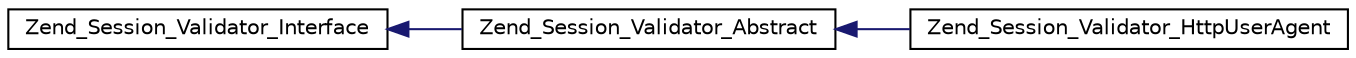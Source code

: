 digraph G
{
  edge [fontname="Helvetica",fontsize="10",labelfontname="Helvetica",labelfontsize="10"];
  node [fontname="Helvetica",fontsize="10",shape=record];
  rankdir="LR";
  Node1 [label="Zend_Session_Validator_Interface",height=0.2,width=0.4,color="black", fillcolor="white", style="filled",URL="$interface_zend___session___validator___interface.html"];
  Node1 -> Node2 [dir="back",color="midnightblue",fontsize="10",style="solid",fontname="Helvetica"];
  Node2 [label="Zend_Session_Validator_Abstract",height=0.2,width=0.4,color="black", fillcolor="white", style="filled",URL="$class_zend___session___validator___abstract.html"];
  Node2 -> Node3 [dir="back",color="midnightblue",fontsize="10",style="solid",fontname="Helvetica"];
  Node3 [label="Zend_Session_Validator_HttpUserAgent",height=0.2,width=0.4,color="black", fillcolor="white", style="filled",URL="$class_zend___session___validator___http_user_agent.html"];
}
